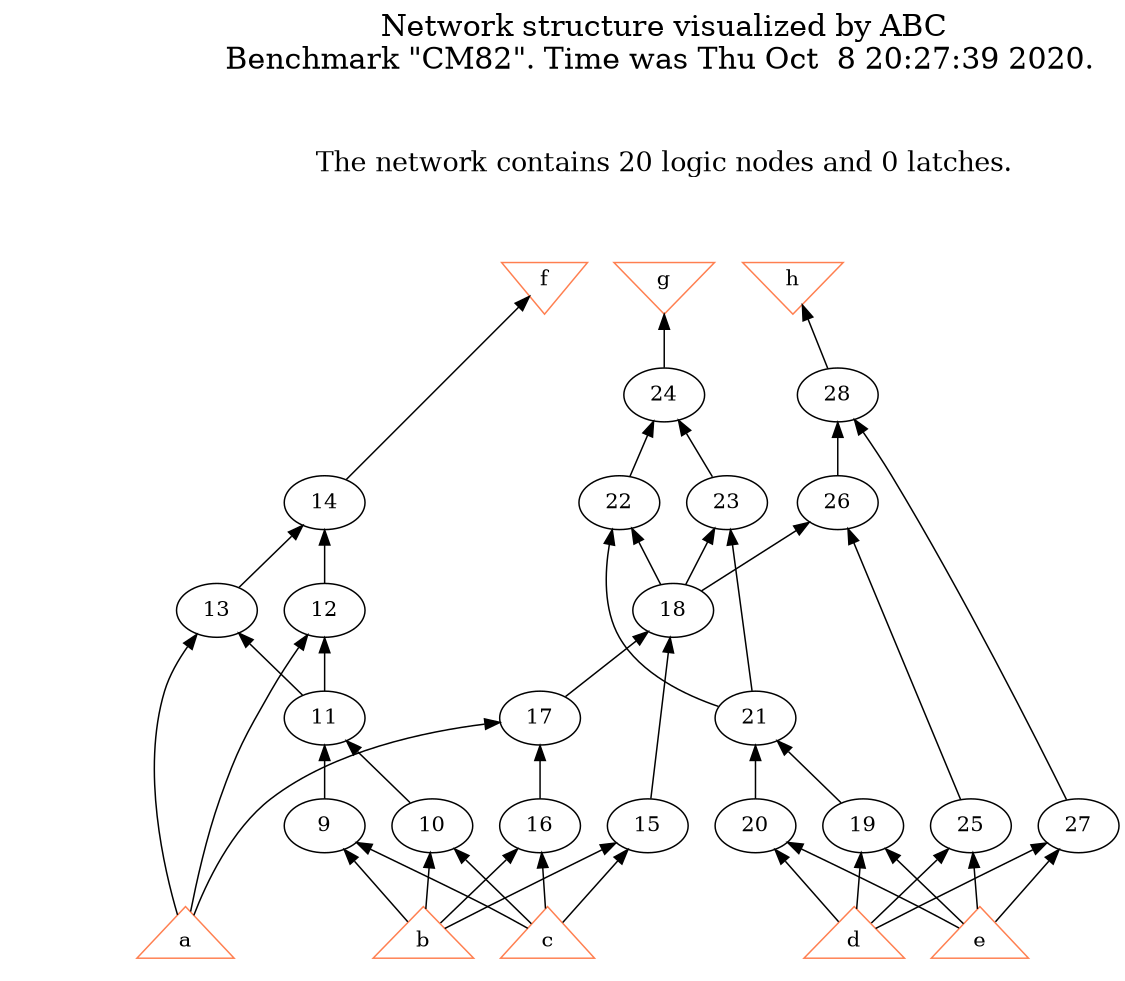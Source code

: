 # Network structure generated by ABC

digraph network {
size = "7.5,10";
center = true;
edge [dir = back];

{
  node [shape = plaintext];
  edge [style = invis];
  LevelTitle1 [label=""];
  LevelTitle2 [label=""];
  Level6 [label = ""];
  Level5 [label = ""];
  Level4 [label = ""];
  Level3 [label = ""];
  Level2 [label = ""];
  Level1 [label = ""];
  Level0 [label = ""];
  LevelTitle1 ->  LevelTitle2 ->  Level6 ->  Level5 ->  Level4 ->  Level3 ->  Level2 ->  Level1 ->  Level0;
}

{
  rank = same;
  LevelTitle1;
  title1 [shape=plaintext,
          fontsize=20,
          fontname = "Times-Roman",
          label="Network structure visualized by ABC\nBenchmark \"CM82\". Time was Thu Oct  8 20:27:39 2020. "
         ];
}

{
  rank = same;
  LevelTitle2;
  title2 [shape=plaintext,
          fontsize=18,
          fontname = "Times-Roman",
          label="The network contains 20 logic nodes and 0 latches.\n"
         ];
}

{
  rank = same;
  Level6;
  Node6 [label = "f", shape = invtriangle, color = coral, fillcolor = coral];
  Node7 [label = "g", shape = invtriangle, color = coral, fillcolor = coral];
  Node8 [label = "h", shape = invtriangle, color = coral, fillcolor = coral];
}

{
  rank = same;
  Level5;
  Node24 [label = "24\n", shape = ellipse];
  Node28 [label = "28\n", shape = ellipse];
}

{
  rank = same;
  Level4;
  Node14 [label = "14\n", shape = ellipse];
  Node22 [label = "22\n", shape = ellipse];
  Node23 [label = "23\n", shape = ellipse];
  Node26 [label = "26\n", shape = ellipse];
}

{
  rank = same;
  Level3;
  Node12 [label = "12\n", shape = ellipse];
  Node13 [label = "13\n", shape = ellipse];
  Node18 [label = "18\n", shape = ellipse];
}

{
  rank = same;
  Level2;
  Node11 [label = "11\n", shape = ellipse];
  Node17 [label = "17\n", shape = ellipse];
  Node21 [label = "21\n", shape = ellipse];
}

{
  rank = same;
  Level1;
  Node9 [label = "9\n", shape = ellipse];
  Node10 [label = "10\n", shape = ellipse];
  Node15 [label = "15\n", shape = ellipse];
  Node16 [label = "16\n", shape = ellipse];
  Node19 [label = "19\n", shape = ellipse];
  Node20 [label = "20\n", shape = ellipse];
  Node25 [label = "25\n", shape = ellipse];
  Node27 [label = "27\n", shape = ellipse];
}

{
  rank = same;
  Level0;
  Node1 [label = "a", shape = triangle, color = coral, fillcolor = coral];
  Node2 [label = "b", shape = triangle, color = coral, fillcolor = coral];
  Node3 [label = "c", shape = triangle, color = coral, fillcolor = coral];
  Node4 [label = "d", shape = triangle, color = coral, fillcolor = coral];
  Node5 [label = "e", shape = triangle, color = coral, fillcolor = coral];
}

title1 -> title2 [style = invis];
title2 -> Node6 [style = invis];
title2 -> Node7 [style = invis];
title2 -> Node8 [style = invis];
Node6 -> Node7 [style = invis];
Node7 -> Node8 [style = invis];
Node6 -> Node14 [style = solid];
Node7 -> Node24 [style = solid];
Node8 -> Node28 [style = solid];
Node9 -> Node2 [style = solid];
Node9 -> Node3 [style = solid];
Node10 -> Node2 [style = solid];
Node10 -> Node3 [style = solid];
Node11 -> Node9 [style = solid];
Node11 -> Node10 [style = solid];
Node12 -> Node1 [style = solid];
Node12 -> Node11 [style = solid];
Node13 -> Node1 [style = solid];
Node13 -> Node11 [style = solid];
Node14 -> Node12 [style = solid];
Node14 -> Node13 [style = solid];
Node15 -> Node2 [style = solid];
Node15 -> Node3 [style = solid];
Node16 -> Node2 [style = solid];
Node16 -> Node3 [style = solid];
Node17 -> Node1 [style = solid];
Node17 -> Node16 [style = solid];
Node18 -> Node15 [style = solid];
Node18 -> Node17 [style = solid];
Node19 -> Node4 [style = solid];
Node19 -> Node5 [style = solid];
Node20 -> Node4 [style = solid];
Node20 -> Node5 [style = solid];
Node21 -> Node19 [style = solid];
Node21 -> Node20 [style = solid];
Node22 -> Node18 [style = solid];
Node22 -> Node21 [style = solid];
Node23 -> Node18 [style = solid];
Node23 -> Node21 [style = solid];
Node24 -> Node22 [style = solid];
Node24 -> Node23 [style = solid];
Node25 -> Node4 [style = solid];
Node25 -> Node5 [style = solid];
Node26 -> Node18 [style = solid];
Node26 -> Node25 [style = solid];
Node27 -> Node4 [style = solid];
Node27 -> Node5 [style = solid];
Node28 -> Node26 [style = solid];
Node28 -> Node27 [style = solid];
}

